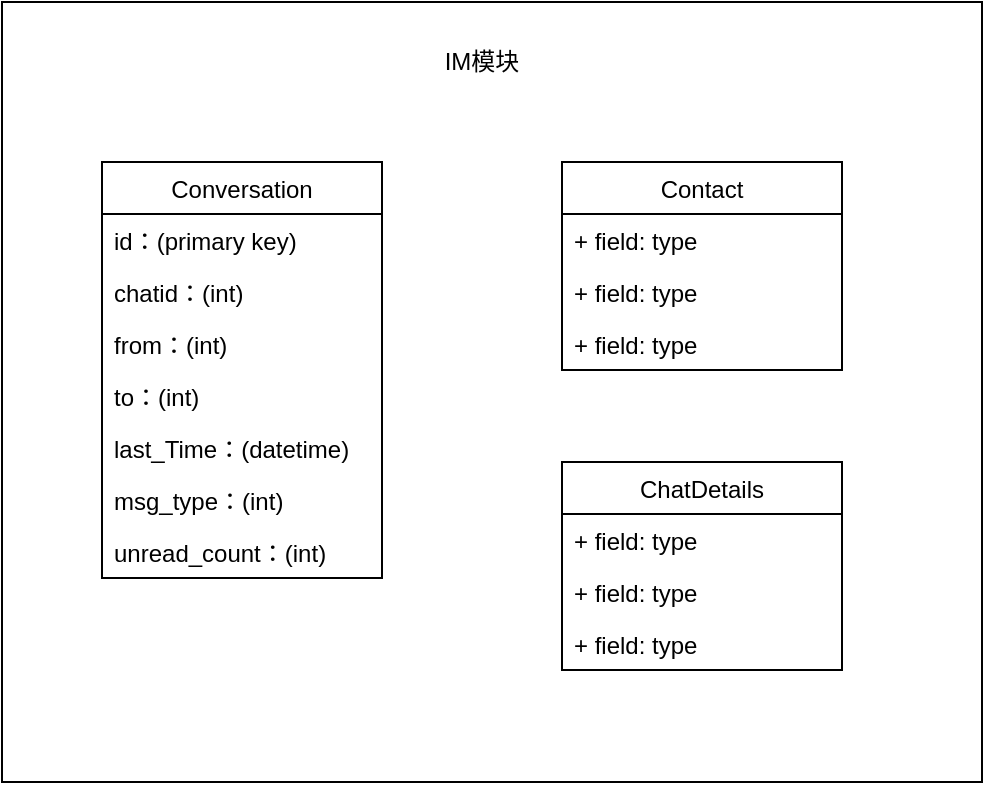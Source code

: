 <mxfile version="14.7.6" type="github">
  <diagram id="C5RBs43oDa-KdzZeNtuy" name="Page-1">
    <mxGraphModel dx="782" dy="436" grid="1" gridSize="10" guides="1" tooltips="1" connect="1" arrows="1" fold="1" page="1" pageScale="1" pageWidth="827" pageHeight="1169" math="0" shadow="0">
      <root>
        <mxCell id="WIyWlLk6GJQsqaUBKTNV-0" />
        <mxCell id="WIyWlLk6GJQsqaUBKTNV-1" parent="WIyWlLk6GJQsqaUBKTNV-0" />
        <mxCell id="LUqOWcVomv33KgQsl7Ae-22" value="" style="whiteSpace=wrap;html=1;" vertex="1" parent="WIyWlLk6GJQsqaUBKTNV-1">
          <mxGeometry x="80" y="40" width="490" height="390" as="geometry" />
        </mxCell>
        <mxCell id="LUqOWcVomv33KgQsl7Ae-1" value="Conversation" style="swimlane;fontStyle=0;childLayout=stackLayout;horizontal=1;startSize=26;fillColor=none;horizontalStack=0;resizeParent=1;resizeParentMax=0;resizeLast=0;collapsible=1;marginBottom=0;" vertex="1" parent="WIyWlLk6GJQsqaUBKTNV-1">
          <mxGeometry x="130" y="120" width="140" height="208" as="geometry" />
        </mxCell>
        <mxCell id="LUqOWcVomv33KgQsl7Ae-2" value="id：(primary key)&#xa;&#xa;" style="text;strokeColor=none;fillColor=none;align=left;verticalAlign=top;spacingLeft=4;spacingRight=4;overflow=hidden;rotatable=0;points=[[0,0.5],[1,0.5]];portConstraint=eastwest;" vertex="1" parent="LUqOWcVomv33KgQsl7Ae-1">
          <mxGeometry y="26" width="140" height="26" as="geometry" />
        </mxCell>
        <mxCell id="LUqOWcVomv33KgQsl7Ae-4" value="chatid：(int)" style="text;strokeColor=none;fillColor=none;align=left;verticalAlign=top;spacingLeft=4;spacingRight=4;overflow=hidden;rotatable=0;points=[[0,0.5],[1,0.5]];portConstraint=eastwest;" vertex="1" parent="LUqOWcVomv33KgQsl7Ae-1">
          <mxGeometry y="52" width="140" height="26" as="geometry" />
        </mxCell>
        <mxCell id="LUqOWcVomv33KgQsl7Ae-8" value="from：(int)" style="text;strokeColor=none;fillColor=none;align=left;verticalAlign=top;spacingLeft=4;spacingRight=4;overflow=hidden;rotatable=0;points=[[0,0.5],[1,0.5]];portConstraint=eastwest;" vertex="1" parent="LUqOWcVomv33KgQsl7Ae-1">
          <mxGeometry y="78" width="140" height="26" as="geometry" />
        </mxCell>
        <mxCell id="LUqOWcVomv33KgQsl7Ae-9" value="to：(int)" style="text;strokeColor=none;fillColor=none;align=left;verticalAlign=top;spacingLeft=4;spacingRight=4;overflow=hidden;rotatable=0;points=[[0,0.5],[1,0.5]];portConstraint=eastwest;" vertex="1" parent="LUqOWcVomv33KgQsl7Ae-1">
          <mxGeometry y="104" width="140" height="26" as="geometry" />
        </mxCell>
        <mxCell id="LUqOWcVomv33KgQsl7Ae-10" value="last_Time：(datetime)" style="text;strokeColor=none;fillColor=none;align=left;verticalAlign=top;spacingLeft=4;spacingRight=4;overflow=hidden;rotatable=0;points=[[0,0.5],[1,0.5]];portConstraint=eastwest;" vertex="1" parent="LUqOWcVomv33KgQsl7Ae-1">
          <mxGeometry y="130" width="140" height="26" as="geometry" />
        </mxCell>
        <mxCell id="LUqOWcVomv33KgQsl7Ae-11" value="msg_type：(int)" style="text;strokeColor=none;fillColor=none;align=left;verticalAlign=top;spacingLeft=4;spacingRight=4;overflow=hidden;rotatable=0;points=[[0,0.5],[1,0.5]];portConstraint=eastwest;" vertex="1" parent="LUqOWcVomv33KgQsl7Ae-1">
          <mxGeometry y="156" width="140" height="26" as="geometry" />
        </mxCell>
        <mxCell id="LUqOWcVomv33KgQsl7Ae-12" value="unread_count：(int)" style="text;strokeColor=none;fillColor=none;align=left;verticalAlign=top;spacingLeft=4;spacingRight=4;overflow=hidden;rotatable=0;points=[[0,0.5],[1,0.5]];portConstraint=eastwest;" vertex="1" parent="LUqOWcVomv33KgQsl7Ae-1">
          <mxGeometry y="182" width="140" height="26" as="geometry" />
        </mxCell>
        <mxCell id="LUqOWcVomv33KgQsl7Ae-13" value="ChatDetails" style="swimlane;fontStyle=0;childLayout=stackLayout;horizontal=1;startSize=26;fillColor=none;horizontalStack=0;resizeParent=1;resizeParentMax=0;resizeLast=0;collapsible=1;marginBottom=0;" vertex="1" parent="WIyWlLk6GJQsqaUBKTNV-1">
          <mxGeometry x="360" y="270" width="140" height="104" as="geometry" />
        </mxCell>
        <mxCell id="LUqOWcVomv33KgQsl7Ae-14" value="+ field: type" style="text;strokeColor=none;fillColor=none;align=left;verticalAlign=top;spacingLeft=4;spacingRight=4;overflow=hidden;rotatable=0;points=[[0,0.5],[1,0.5]];portConstraint=eastwest;" vertex="1" parent="LUqOWcVomv33KgQsl7Ae-13">
          <mxGeometry y="26" width="140" height="26" as="geometry" />
        </mxCell>
        <mxCell id="LUqOWcVomv33KgQsl7Ae-15" value="+ field: type" style="text;strokeColor=none;fillColor=none;align=left;verticalAlign=top;spacingLeft=4;spacingRight=4;overflow=hidden;rotatable=0;points=[[0,0.5],[1,0.5]];portConstraint=eastwest;" vertex="1" parent="LUqOWcVomv33KgQsl7Ae-13">
          <mxGeometry y="52" width="140" height="26" as="geometry" />
        </mxCell>
        <mxCell id="LUqOWcVomv33KgQsl7Ae-16" value="+ field: type" style="text;strokeColor=none;fillColor=none;align=left;verticalAlign=top;spacingLeft=4;spacingRight=4;overflow=hidden;rotatable=0;points=[[0,0.5],[1,0.5]];portConstraint=eastwest;" vertex="1" parent="LUqOWcVomv33KgQsl7Ae-13">
          <mxGeometry y="78" width="140" height="26" as="geometry" />
        </mxCell>
        <mxCell id="LUqOWcVomv33KgQsl7Ae-17" value="Contact" style="swimlane;fontStyle=0;childLayout=stackLayout;horizontal=1;startSize=26;fillColor=none;horizontalStack=0;resizeParent=1;resizeParentMax=0;resizeLast=0;collapsible=1;marginBottom=0;" vertex="1" parent="WIyWlLk6GJQsqaUBKTNV-1">
          <mxGeometry x="360" y="120" width="140" height="104" as="geometry" />
        </mxCell>
        <mxCell id="LUqOWcVomv33KgQsl7Ae-18" value="+ field: type" style="text;strokeColor=none;fillColor=none;align=left;verticalAlign=top;spacingLeft=4;spacingRight=4;overflow=hidden;rotatable=0;points=[[0,0.5],[1,0.5]];portConstraint=eastwest;" vertex="1" parent="LUqOWcVomv33KgQsl7Ae-17">
          <mxGeometry y="26" width="140" height="26" as="geometry" />
        </mxCell>
        <mxCell id="LUqOWcVomv33KgQsl7Ae-19" value="+ field: type" style="text;strokeColor=none;fillColor=none;align=left;verticalAlign=top;spacingLeft=4;spacingRight=4;overflow=hidden;rotatable=0;points=[[0,0.5],[1,0.5]];portConstraint=eastwest;" vertex="1" parent="LUqOWcVomv33KgQsl7Ae-17">
          <mxGeometry y="52" width="140" height="26" as="geometry" />
        </mxCell>
        <mxCell id="LUqOWcVomv33KgQsl7Ae-20" value="+ field: type" style="text;strokeColor=none;fillColor=none;align=left;verticalAlign=top;spacingLeft=4;spacingRight=4;overflow=hidden;rotatable=0;points=[[0,0.5],[1,0.5]];portConstraint=eastwest;" vertex="1" parent="LUqOWcVomv33KgQsl7Ae-17">
          <mxGeometry y="78" width="140" height="26" as="geometry" />
        </mxCell>
        <mxCell id="LUqOWcVomv33KgQsl7Ae-23" value="IM模块" style="text;html=1;strokeColor=none;fillColor=none;align=center;verticalAlign=middle;whiteSpace=wrap;rounded=0;" vertex="1" parent="WIyWlLk6GJQsqaUBKTNV-1">
          <mxGeometry x="290" y="60" width="60" height="20" as="geometry" />
        </mxCell>
      </root>
    </mxGraphModel>
  </diagram>
</mxfile>
